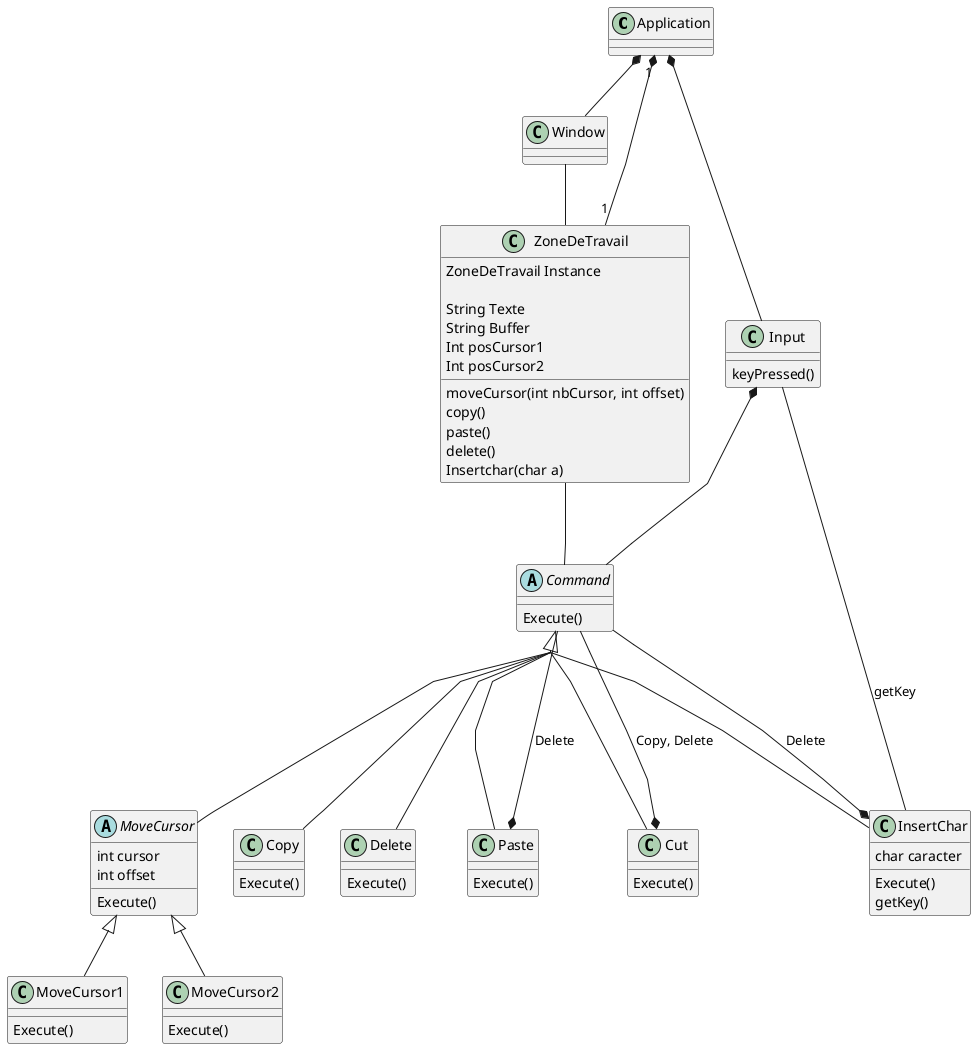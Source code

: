@startuml classDiagram
skinparam groupInheritance 4
skinparam Linetype polyline


class Application {
 
}

class Window {

}

class ZoneDeTravail {
    ZoneDeTravail Instance

    String Texte
    String Buffer
    Int posCursor1
    Int posCursor2

    moveCursor(int nbCursor, int offset)
    copy()
    paste()
    delete()
    Insertchar(char a)
}

class Input {
    keyPressed()
}

abstract Command {
    Execute()
}

abstract MoveCursor {
    int cursor
    int offset
    Execute()
}

class MoveCursor1 {
    Execute()
}
class MoveCursor2 {
    Execute()
}

class Copy {
    Execute()
}

class Delete{
    Execute()
}

class Paste {
    Execute()
}

class Cut {
    Execute()
}

class InsertChar {
    char caracter
    Execute()
    getKey()
}

Application "1" *-- "1" ZoneDeTravail
Application *-- Input
Application *-- Window
Input *-- Command
ZoneDeTravail -- Command

Command <|--- MoveCursor
Command <|--- Delete
Command <|--- Copy

Command <|--- Paste
Command <|--- Cut
Command <|--- InsertChar

MoveCursor <|-- MoveCursor1
MoveCursor <|-- MoveCursor2

Command --* Cut : Copy, Delete
Command --* InsertChar : Delete
Command --* Paste : Delete
Input -- InsertChar : getKey
Window -- ZoneDeTravail

@enduml